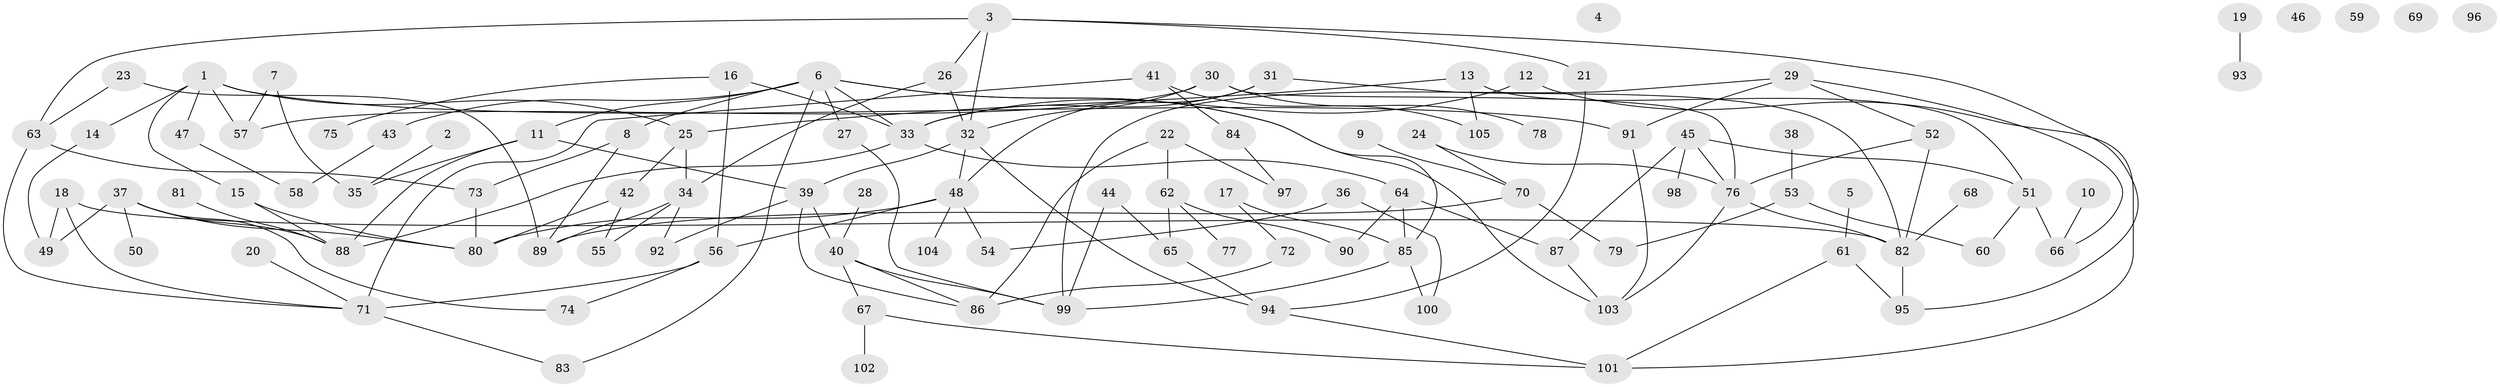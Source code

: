 // Generated by graph-tools (version 1.1) at 2025/49/03/09/25 03:49:07]
// undirected, 105 vertices, 149 edges
graph export_dot {
graph [start="1"]
  node [color=gray90,style=filled];
  1;
  2;
  3;
  4;
  5;
  6;
  7;
  8;
  9;
  10;
  11;
  12;
  13;
  14;
  15;
  16;
  17;
  18;
  19;
  20;
  21;
  22;
  23;
  24;
  25;
  26;
  27;
  28;
  29;
  30;
  31;
  32;
  33;
  34;
  35;
  36;
  37;
  38;
  39;
  40;
  41;
  42;
  43;
  44;
  45;
  46;
  47;
  48;
  49;
  50;
  51;
  52;
  53;
  54;
  55;
  56;
  57;
  58;
  59;
  60;
  61;
  62;
  63;
  64;
  65;
  66;
  67;
  68;
  69;
  70;
  71;
  72;
  73;
  74;
  75;
  76;
  77;
  78;
  79;
  80;
  81;
  82;
  83;
  84;
  85;
  86;
  87;
  88;
  89;
  90;
  91;
  92;
  93;
  94;
  95;
  96;
  97;
  98;
  99;
  100;
  101;
  102;
  103;
  104;
  105;
  1 -- 14;
  1 -- 15;
  1 -- 25;
  1 -- 47;
  1 -- 57;
  1 -- 91;
  2 -- 35;
  3 -- 21;
  3 -- 26;
  3 -- 32;
  3 -- 63;
  3 -- 95;
  5 -- 61;
  6 -- 8;
  6 -- 11;
  6 -- 27;
  6 -- 33;
  6 -- 43;
  6 -- 83;
  6 -- 85;
  6 -- 103;
  7 -- 35;
  7 -- 57;
  8 -- 73;
  8 -- 89;
  9 -- 70;
  10 -- 66;
  11 -- 35;
  11 -- 39;
  11 -- 88;
  12 -- 33;
  12 -- 101;
  13 -- 25;
  13 -- 51;
  13 -- 105;
  14 -- 49;
  15 -- 80;
  15 -- 88;
  16 -- 33;
  16 -- 56;
  16 -- 75;
  17 -- 72;
  17 -- 85;
  18 -- 49;
  18 -- 71;
  18 -- 82;
  19 -- 93;
  20 -- 71;
  21 -- 94;
  22 -- 62;
  22 -- 86;
  22 -- 97;
  23 -- 63;
  23 -- 89;
  24 -- 70;
  24 -- 76;
  25 -- 34;
  25 -- 42;
  26 -- 32;
  26 -- 34;
  27 -- 99;
  28 -- 40;
  29 -- 52;
  29 -- 66;
  29 -- 91;
  29 -- 99;
  30 -- 32;
  30 -- 57;
  30 -- 76;
  30 -- 78;
  31 -- 33;
  31 -- 48;
  31 -- 82;
  32 -- 39;
  32 -- 48;
  32 -- 94;
  33 -- 64;
  33 -- 88;
  34 -- 55;
  34 -- 89;
  34 -- 92;
  36 -- 54;
  36 -- 100;
  37 -- 49;
  37 -- 50;
  37 -- 74;
  37 -- 80;
  37 -- 88;
  38 -- 53;
  39 -- 40;
  39 -- 86;
  39 -- 92;
  40 -- 67;
  40 -- 86;
  40 -- 99;
  41 -- 71;
  41 -- 84;
  41 -- 105;
  42 -- 55;
  42 -- 80;
  43 -- 58;
  44 -- 65;
  44 -- 99;
  45 -- 51;
  45 -- 76;
  45 -- 87;
  45 -- 98;
  47 -- 58;
  48 -- 54;
  48 -- 56;
  48 -- 80;
  48 -- 104;
  51 -- 60;
  51 -- 66;
  52 -- 76;
  52 -- 82;
  53 -- 60;
  53 -- 79;
  56 -- 71;
  56 -- 74;
  61 -- 95;
  61 -- 101;
  62 -- 65;
  62 -- 77;
  62 -- 90;
  63 -- 71;
  63 -- 73;
  64 -- 85;
  64 -- 87;
  64 -- 90;
  65 -- 94;
  67 -- 101;
  67 -- 102;
  68 -- 82;
  70 -- 79;
  70 -- 89;
  71 -- 83;
  72 -- 86;
  73 -- 80;
  76 -- 82;
  76 -- 103;
  81 -- 88;
  82 -- 95;
  84 -- 97;
  85 -- 99;
  85 -- 100;
  87 -- 103;
  91 -- 103;
  94 -- 101;
}
